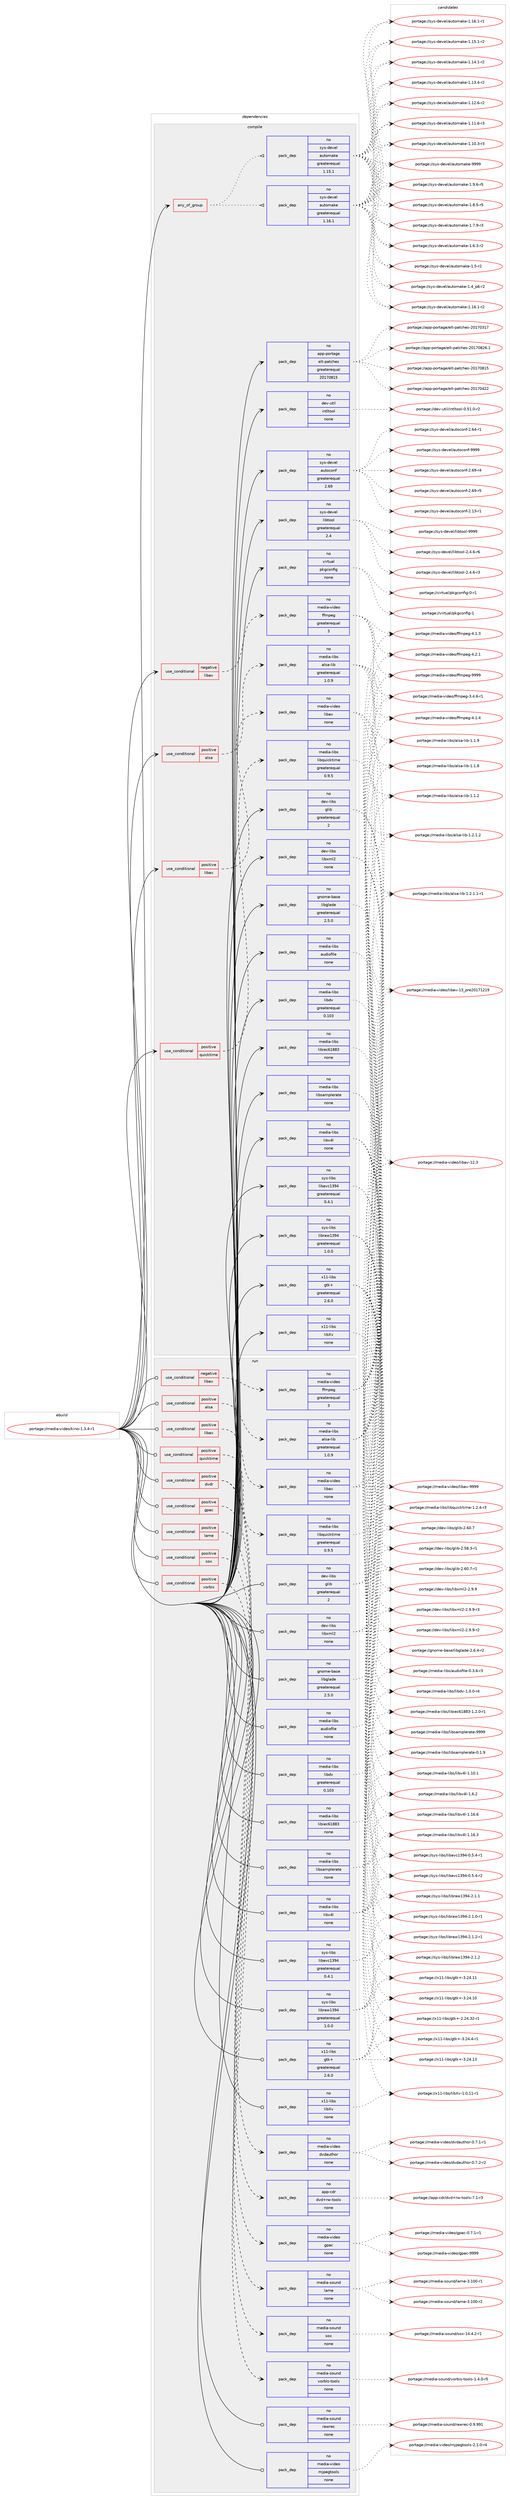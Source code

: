 digraph prolog {

# *************
# Graph options
# *************

newrank=true;
concentrate=true;
compound=true;
graph [rankdir=LR,fontname=Helvetica,fontsize=10,ranksep=1.5];#, ranksep=2.5, nodesep=0.2];
edge  [arrowhead=vee];
node  [fontname=Helvetica,fontsize=10];

# **********
# The ebuild
# **********

subgraph cluster_leftcol {
color=gray;
label=<<i>ebuild</i>>;
id [label="portage://media-video/kino-1.3.4-r1", color=red, width=4, href="../media-video/kino-1.3.4-r1.svg"];
}

# ****************
# The dependencies
# ****************

subgraph cluster_midcol {
color=gray;
label=<<i>dependencies</i>>;
subgraph cluster_compile {
fillcolor="#eeeeee";
style=filled;
label=<<i>compile</i>>;
subgraph any2666 {
dependency177814 [label=<<TABLE BORDER="0" CELLBORDER="1" CELLSPACING="0" CELLPADDING="4"><TR><TD CELLPADDING="10">any_of_group</TD></TR></TABLE>>, shape=none, color=red];subgraph pack135546 {
dependency177815 [label=<<TABLE BORDER="0" CELLBORDER="1" CELLSPACING="0" CELLPADDING="4" WIDTH="220"><TR><TD ROWSPAN="6" CELLPADDING="30">pack_dep</TD></TR><TR><TD WIDTH="110">no</TD></TR><TR><TD>sys-devel</TD></TR><TR><TD>automake</TD></TR><TR><TD>greaterequal</TD></TR><TR><TD>1.16.1</TD></TR></TABLE>>, shape=none, color=blue];
}
dependency177814:e -> dependency177815:w [weight=20,style="dotted",arrowhead="oinv"];
subgraph pack135547 {
dependency177816 [label=<<TABLE BORDER="0" CELLBORDER="1" CELLSPACING="0" CELLPADDING="4" WIDTH="220"><TR><TD ROWSPAN="6" CELLPADDING="30">pack_dep</TD></TR><TR><TD WIDTH="110">no</TD></TR><TR><TD>sys-devel</TD></TR><TR><TD>automake</TD></TR><TR><TD>greaterequal</TD></TR><TR><TD>1.15.1</TD></TR></TABLE>>, shape=none, color=blue];
}
dependency177814:e -> dependency177816:w [weight=20,style="dotted",arrowhead="oinv"];
}
id:e -> dependency177814:w [weight=20,style="solid",arrowhead="vee"];
subgraph cond39452 {
dependency177817 [label=<<TABLE BORDER="0" CELLBORDER="1" CELLSPACING="0" CELLPADDING="4"><TR><TD ROWSPAN="3" CELLPADDING="10">use_conditional</TD></TR><TR><TD>negative</TD></TR><TR><TD>libav</TD></TR></TABLE>>, shape=none, color=red];
subgraph pack135548 {
dependency177818 [label=<<TABLE BORDER="0" CELLBORDER="1" CELLSPACING="0" CELLPADDING="4" WIDTH="220"><TR><TD ROWSPAN="6" CELLPADDING="30">pack_dep</TD></TR><TR><TD WIDTH="110">no</TD></TR><TR><TD>media-video</TD></TR><TR><TD>ffmpeg</TD></TR><TR><TD>greaterequal</TD></TR><TR><TD>3</TD></TR></TABLE>>, shape=none, color=blue];
}
dependency177817:e -> dependency177818:w [weight=20,style="dashed",arrowhead="vee"];
}
id:e -> dependency177817:w [weight=20,style="solid",arrowhead="vee"];
subgraph cond39453 {
dependency177819 [label=<<TABLE BORDER="0" CELLBORDER="1" CELLSPACING="0" CELLPADDING="4"><TR><TD ROWSPAN="3" CELLPADDING="10">use_conditional</TD></TR><TR><TD>positive</TD></TR><TR><TD>alsa</TD></TR></TABLE>>, shape=none, color=red];
subgraph pack135549 {
dependency177820 [label=<<TABLE BORDER="0" CELLBORDER="1" CELLSPACING="0" CELLPADDING="4" WIDTH="220"><TR><TD ROWSPAN="6" CELLPADDING="30">pack_dep</TD></TR><TR><TD WIDTH="110">no</TD></TR><TR><TD>media-libs</TD></TR><TR><TD>alsa-lib</TD></TR><TR><TD>greaterequal</TD></TR><TR><TD>1.0.9</TD></TR></TABLE>>, shape=none, color=blue];
}
dependency177819:e -> dependency177820:w [weight=20,style="dashed",arrowhead="vee"];
}
id:e -> dependency177819:w [weight=20,style="solid",arrowhead="vee"];
subgraph cond39454 {
dependency177821 [label=<<TABLE BORDER="0" CELLBORDER="1" CELLSPACING="0" CELLPADDING="4"><TR><TD ROWSPAN="3" CELLPADDING="10">use_conditional</TD></TR><TR><TD>positive</TD></TR><TR><TD>libav</TD></TR></TABLE>>, shape=none, color=red];
subgraph pack135550 {
dependency177822 [label=<<TABLE BORDER="0" CELLBORDER="1" CELLSPACING="0" CELLPADDING="4" WIDTH="220"><TR><TD ROWSPAN="6" CELLPADDING="30">pack_dep</TD></TR><TR><TD WIDTH="110">no</TD></TR><TR><TD>media-video</TD></TR><TR><TD>libav</TD></TR><TR><TD>none</TD></TR><TR><TD></TD></TR></TABLE>>, shape=none, color=blue];
}
dependency177821:e -> dependency177822:w [weight=20,style="dashed",arrowhead="vee"];
}
id:e -> dependency177821:w [weight=20,style="solid",arrowhead="vee"];
subgraph cond39455 {
dependency177823 [label=<<TABLE BORDER="0" CELLBORDER="1" CELLSPACING="0" CELLPADDING="4"><TR><TD ROWSPAN="3" CELLPADDING="10">use_conditional</TD></TR><TR><TD>positive</TD></TR><TR><TD>quicktime</TD></TR></TABLE>>, shape=none, color=red];
subgraph pack135551 {
dependency177824 [label=<<TABLE BORDER="0" CELLBORDER="1" CELLSPACING="0" CELLPADDING="4" WIDTH="220"><TR><TD ROWSPAN="6" CELLPADDING="30">pack_dep</TD></TR><TR><TD WIDTH="110">no</TD></TR><TR><TD>media-libs</TD></TR><TR><TD>libquicktime</TD></TR><TR><TD>greaterequal</TD></TR><TR><TD>0.9.5</TD></TR></TABLE>>, shape=none, color=blue];
}
dependency177823:e -> dependency177824:w [weight=20,style="dashed",arrowhead="vee"];
}
id:e -> dependency177823:w [weight=20,style="solid",arrowhead="vee"];
subgraph pack135552 {
dependency177825 [label=<<TABLE BORDER="0" CELLBORDER="1" CELLSPACING="0" CELLPADDING="4" WIDTH="220"><TR><TD ROWSPAN="6" CELLPADDING="30">pack_dep</TD></TR><TR><TD WIDTH="110">no</TD></TR><TR><TD>app-portage</TD></TR><TR><TD>elt-patches</TD></TR><TR><TD>greaterequal</TD></TR><TR><TD>20170815</TD></TR></TABLE>>, shape=none, color=blue];
}
id:e -> dependency177825:w [weight=20,style="solid",arrowhead="vee"];
subgraph pack135553 {
dependency177826 [label=<<TABLE BORDER="0" CELLBORDER="1" CELLSPACING="0" CELLPADDING="4" WIDTH="220"><TR><TD ROWSPAN="6" CELLPADDING="30">pack_dep</TD></TR><TR><TD WIDTH="110">no</TD></TR><TR><TD>dev-libs</TD></TR><TR><TD>glib</TD></TR><TR><TD>greaterequal</TD></TR><TR><TD>2</TD></TR></TABLE>>, shape=none, color=blue];
}
id:e -> dependency177826:w [weight=20,style="solid",arrowhead="vee"];
subgraph pack135554 {
dependency177827 [label=<<TABLE BORDER="0" CELLBORDER="1" CELLSPACING="0" CELLPADDING="4" WIDTH="220"><TR><TD ROWSPAN="6" CELLPADDING="30">pack_dep</TD></TR><TR><TD WIDTH="110">no</TD></TR><TR><TD>dev-libs</TD></TR><TR><TD>libxml2</TD></TR><TR><TD>none</TD></TR><TR><TD></TD></TR></TABLE>>, shape=none, color=blue];
}
id:e -> dependency177827:w [weight=20,style="solid",arrowhead="vee"];
subgraph pack135555 {
dependency177828 [label=<<TABLE BORDER="0" CELLBORDER="1" CELLSPACING="0" CELLPADDING="4" WIDTH="220"><TR><TD ROWSPAN="6" CELLPADDING="30">pack_dep</TD></TR><TR><TD WIDTH="110">no</TD></TR><TR><TD>dev-util</TD></TR><TR><TD>intltool</TD></TR><TR><TD>none</TD></TR><TR><TD></TD></TR></TABLE>>, shape=none, color=blue];
}
id:e -> dependency177828:w [weight=20,style="solid",arrowhead="vee"];
subgraph pack135556 {
dependency177829 [label=<<TABLE BORDER="0" CELLBORDER="1" CELLSPACING="0" CELLPADDING="4" WIDTH="220"><TR><TD ROWSPAN="6" CELLPADDING="30">pack_dep</TD></TR><TR><TD WIDTH="110">no</TD></TR><TR><TD>gnome-base</TD></TR><TR><TD>libglade</TD></TR><TR><TD>greaterequal</TD></TR><TR><TD>2.5.0</TD></TR></TABLE>>, shape=none, color=blue];
}
id:e -> dependency177829:w [weight=20,style="solid",arrowhead="vee"];
subgraph pack135557 {
dependency177830 [label=<<TABLE BORDER="0" CELLBORDER="1" CELLSPACING="0" CELLPADDING="4" WIDTH="220"><TR><TD ROWSPAN="6" CELLPADDING="30">pack_dep</TD></TR><TR><TD WIDTH="110">no</TD></TR><TR><TD>media-libs</TD></TR><TR><TD>audiofile</TD></TR><TR><TD>none</TD></TR><TR><TD></TD></TR></TABLE>>, shape=none, color=blue];
}
id:e -> dependency177830:w [weight=20,style="solid",arrowhead="vee"];
subgraph pack135558 {
dependency177831 [label=<<TABLE BORDER="0" CELLBORDER="1" CELLSPACING="0" CELLPADDING="4" WIDTH="220"><TR><TD ROWSPAN="6" CELLPADDING="30">pack_dep</TD></TR><TR><TD WIDTH="110">no</TD></TR><TR><TD>media-libs</TD></TR><TR><TD>libdv</TD></TR><TR><TD>greaterequal</TD></TR><TR><TD>0.103</TD></TR></TABLE>>, shape=none, color=blue];
}
id:e -> dependency177831:w [weight=20,style="solid",arrowhead="vee"];
subgraph pack135559 {
dependency177832 [label=<<TABLE BORDER="0" CELLBORDER="1" CELLSPACING="0" CELLPADDING="4" WIDTH="220"><TR><TD ROWSPAN="6" CELLPADDING="30">pack_dep</TD></TR><TR><TD WIDTH="110">no</TD></TR><TR><TD>media-libs</TD></TR><TR><TD>libiec61883</TD></TR><TR><TD>none</TD></TR><TR><TD></TD></TR></TABLE>>, shape=none, color=blue];
}
id:e -> dependency177832:w [weight=20,style="solid",arrowhead="vee"];
subgraph pack135560 {
dependency177833 [label=<<TABLE BORDER="0" CELLBORDER="1" CELLSPACING="0" CELLPADDING="4" WIDTH="220"><TR><TD ROWSPAN="6" CELLPADDING="30">pack_dep</TD></TR><TR><TD WIDTH="110">no</TD></TR><TR><TD>media-libs</TD></TR><TR><TD>libsamplerate</TD></TR><TR><TD>none</TD></TR><TR><TD></TD></TR></TABLE>>, shape=none, color=blue];
}
id:e -> dependency177833:w [weight=20,style="solid",arrowhead="vee"];
subgraph pack135561 {
dependency177834 [label=<<TABLE BORDER="0" CELLBORDER="1" CELLSPACING="0" CELLPADDING="4" WIDTH="220"><TR><TD ROWSPAN="6" CELLPADDING="30">pack_dep</TD></TR><TR><TD WIDTH="110">no</TD></TR><TR><TD>media-libs</TD></TR><TR><TD>libv4l</TD></TR><TR><TD>none</TD></TR><TR><TD></TD></TR></TABLE>>, shape=none, color=blue];
}
id:e -> dependency177834:w [weight=20,style="solid",arrowhead="vee"];
subgraph pack135562 {
dependency177835 [label=<<TABLE BORDER="0" CELLBORDER="1" CELLSPACING="0" CELLPADDING="4" WIDTH="220"><TR><TD ROWSPAN="6" CELLPADDING="30">pack_dep</TD></TR><TR><TD WIDTH="110">no</TD></TR><TR><TD>sys-devel</TD></TR><TR><TD>autoconf</TD></TR><TR><TD>greaterequal</TD></TR><TR><TD>2.69</TD></TR></TABLE>>, shape=none, color=blue];
}
id:e -> dependency177835:w [weight=20,style="solid",arrowhead="vee"];
subgraph pack135563 {
dependency177836 [label=<<TABLE BORDER="0" CELLBORDER="1" CELLSPACING="0" CELLPADDING="4" WIDTH="220"><TR><TD ROWSPAN="6" CELLPADDING="30">pack_dep</TD></TR><TR><TD WIDTH="110">no</TD></TR><TR><TD>sys-devel</TD></TR><TR><TD>libtool</TD></TR><TR><TD>greaterequal</TD></TR><TR><TD>2.4</TD></TR></TABLE>>, shape=none, color=blue];
}
id:e -> dependency177836:w [weight=20,style="solid",arrowhead="vee"];
subgraph pack135564 {
dependency177837 [label=<<TABLE BORDER="0" CELLBORDER="1" CELLSPACING="0" CELLPADDING="4" WIDTH="220"><TR><TD ROWSPAN="6" CELLPADDING="30">pack_dep</TD></TR><TR><TD WIDTH="110">no</TD></TR><TR><TD>sys-libs</TD></TR><TR><TD>libavc1394</TD></TR><TR><TD>greaterequal</TD></TR><TR><TD>0.4.1</TD></TR></TABLE>>, shape=none, color=blue];
}
id:e -> dependency177837:w [weight=20,style="solid",arrowhead="vee"];
subgraph pack135565 {
dependency177838 [label=<<TABLE BORDER="0" CELLBORDER="1" CELLSPACING="0" CELLPADDING="4" WIDTH="220"><TR><TD ROWSPAN="6" CELLPADDING="30">pack_dep</TD></TR><TR><TD WIDTH="110">no</TD></TR><TR><TD>sys-libs</TD></TR><TR><TD>libraw1394</TD></TR><TR><TD>greaterequal</TD></TR><TR><TD>1.0.0</TD></TR></TABLE>>, shape=none, color=blue];
}
id:e -> dependency177838:w [weight=20,style="solid",arrowhead="vee"];
subgraph pack135566 {
dependency177839 [label=<<TABLE BORDER="0" CELLBORDER="1" CELLSPACING="0" CELLPADDING="4" WIDTH="220"><TR><TD ROWSPAN="6" CELLPADDING="30">pack_dep</TD></TR><TR><TD WIDTH="110">no</TD></TR><TR><TD>virtual</TD></TR><TR><TD>pkgconfig</TD></TR><TR><TD>none</TD></TR><TR><TD></TD></TR></TABLE>>, shape=none, color=blue];
}
id:e -> dependency177839:w [weight=20,style="solid",arrowhead="vee"];
subgraph pack135567 {
dependency177840 [label=<<TABLE BORDER="0" CELLBORDER="1" CELLSPACING="0" CELLPADDING="4" WIDTH="220"><TR><TD ROWSPAN="6" CELLPADDING="30">pack_dep</TD></TR><TR><TD WIDTH="110">no</TD></TR><TR><TD>x11-libs</TD></TR><TR><TD>gtk+</TD></TR><TR><TD>greaterequal</TD></TR><TR><TD>2.6.0</TD></TR></TABLE>>, shape=none, color=blue];
}
id:e -> dependency177840:w [weight=20,style="solid",arrowhead="vee"];
subgraph pack135568 {
dependency177841 [label=<<TABLE BORDER="0" CELLBORDER="1" CELLSPACING="0" CELLPADDING="4" WIDTH="220"><TR><TD ROWSPAN="6" CELLPADDING="30">pack_dep</TD></TR><TR><TD WIDTH="110">no</TD></TR><TR><TD>x11-libs</TD></TR><TR><TD>libXv</TD></TR><TR><TD>none</TD></TR><TR><TD></TD></TR></TABLE>>, shape=none, color=blue];
}
id:e -> dependency177841:w [weight=20,style="solid",arrowhead="vee"];
}
subgraph cluster_compileandrun {
fillcolor="#eeeeee";
style=filled;
label=<<i>compile and run</i>>;
}
subgraph cluster_run {
fillcolor="#eeeeee";
style=filled;
label=<<i>run</i>>;
subgraph cond39456 {
dependency177842 [label=<<TABLE BORDER="0" CELLBORDER="1" CELLSPACING="0" CELLPADDING="4"><TR><TD ROWSPAN="3" CELLPADDING="10">use_conditional</TD></TR><TR><TD>negative</TD></TR><TR><TD>libav</TD></TR></TABLE>>, shape=none, color=red];
subgraph pack135569 {
dependency177843 [label=<<TABLE BORDER="0" CELLBORDER="1" CELLSPACING="0" CELLPADDING="4" WIDTH="220"><TR><TD ROWSPAN="6" CELLPADDING="30">pack_dep</TD></TR><TR><TD WIDTH="110">no</TD></TR><TR><TD>media-video</TD></TR><TR><TD>ffmpeg</TD></TR><TR><TD>greaterequal</TD></TR><TR><TD>3</TD></TR></TABLE>>, shape=none, color=blue];
}
dependency177842:e -> dependency177843:w [weight=20,style="dashed",arrowhead="vee"];
}
id:e -> dependency177842:w [weight=20,style="solid",arrowhead="odot"];
subgraph cond39457 {
dependency177844 [label=<<TABLE BORDER="0" CELLBORDER="1" CELLSPACING="0" CELLPADDING="4"><TR><TD ROWSPAN="3" CELLPADDING="10">use_conditional</TD></TR><TR><TD>positive</TD></TR><TR><TD>alsa</TD></TR></TABLE>>, shape=none, color=red];
subgraph pack135570 {
dependency177845 [label=<<TABLE BORDER="0" CELLBORDER="1" CELLSPACING="0" CELLPADDING="4" WIDTH="220"><TR><TD ROWSPAN="6" CELLPADDING="30">pack_dep</TD></TR><TR><TD WIDTH="110">no</TD></TR><TR><TD>media-libs</TD></TR><TR><TD>alsa-lib</TD></TR><TR><TD>greaterequal</TD></TR><TR><TD>1.0.9</TD></TR></TABLE>>, shape=none, color=blue];
}
dependency177844:e -> dependency177845:w [weight=20,style="dashed",arrowhead="vee"];
}
id:e -> dependency177844:w [weight=20,style="solid",arrowhead="odot"];
subgraph cond39458 {
dependency177846 [label=<<TABLE BORDER="0" CELLBORDER="1" CELLSPACING="0" CELLPADDING="4"><TR><TD ROWSPAN="3" CELLPADDING="10">use_conditional</TD></TR><TR><TD>positive</TD></TR><TR><TD>dvdr</TD></TR></TABLE>>, shape=none, color=red];
subgraph pack135571 {
dependency177847 [label=<<TABLE BORDER="0" CELLBORDER="1" CELLSPACING="0" CELLPADDING="4" WIDTH="220"><TR><TD ROWSPAN="6" CELLPADDING="30">pack_dep</TD></TR><TR><TD WIDTH="110">no</TD></TR><TR><TD>media-video</TD></TR><TR><TD>dvdauthor</TD></TR><TR><TD>none</TD></TR><TR><TD></TD></TR></TABLE>>, shape=none, color=blue];
}
dependency177846:e -> dependency177847:w [weight=20,style="dashed",arrowhead="vee"];
subgraph pack135572 {
dependency177848 [label=<<TABLE BORDER="0" CELLBORDER="1" CELLSPACING="0" CELLPADDING="4" WIDTH="220"><TR><TD ROWSPAN="6" CELLPADDING="30">pack_dep</TD></TR><TR><TD WIDTH="110">no</TD></TR><TR><TD>app-cdr</TD></TR><TR><TD>dvd+rw-tools</TD></TR><TR><TD>none</TD></TR><TR><TD></TD></TR></TABLE>>, shape=none, color=blue];
}
dependency177846:e -> dependency177848:w [weight=20,style="dashed",arrowhead="vee"];
}
id:e -> dependency177846:w [weight=20,style="solid",arrowhead="odot"];
subgraph cond39459 {
dependency177849 [label=<<TABLE BORDER="0" CELLBORDER="1" CELLSPACING="0" CELLPADDING="4"><TR><TD ROWSPAN="3" CELLPADDING="10">use_conditional</TD></TR><TR><TD>positive</TD></TR><TR><TD>gpac</TD></TR></TABLE>>, shape=none, color=red];
subgraph pack135573 {
dependency177850 [label=<<TABLE BORDER="0" CELLBORDER="1" CELLSPACING="0" CELLPADDING="4" WIDTH="220"><TR><TD ROWSPAN="6" CELLPADDING="30">pack_dep</TD></TR><TR><TD WIDTH="110">no</TD></TR><TR><TD>media-video</TD></TR><TR><TD>gpac</TD></TR><TR><TD>none</TD></TR><TR><TD></TD></TR></TABLE>>, shape=none, color=blue];
}
dependency177849:e -> dependency177850:w [weight=20,style="dashed",arrowhead="vee"];
}
id:e -> dependency177849:w [weight=20,style="solid",arrowhead="odot"];
subgraph cond39460 {
dependency177851 [label=<<TABLE BORDER="0" CELLBORDER="1" CELLSPACING="0" CELLPADDING="4"><TR><TD ROWSPAN="3" CELLPADDING="10">use_conditional</TD></TR><TR><TD>positive</TD></TR><TR><TD>lame</TD></TR></TABLE>>, shape=none, color=red];
subgraph pack135574 {
dependency177852 [label=<<TABLE BORDER="0" CELLBORDER="1" CELLSPACING="0" CELLPADDING="4" WIDTH="220"><TR><TD ROWSPAN="6" CELLPADDING="30">pack_dep</TD></TR><TR><TD WIDTH="110">no</TD></TR><TR><TD>media-sound</TD></TR><TR><TD>lame</TD></TR><TR><TD>none</TD></TR><TR><TD></TD></TR></TABLE>>, shape=none, color=blue];
}
dependency177851:e -> dependency177852:w [weight=20,style="dashed",arrowhead="vee"];
}
id:e -> dependency177851:w [weight=20,style="solid",arrowhead="odot"];
subgraph cond39461 {
dependency177853 [label=<<TABLE BORDER="0" CELLBORDER="1" CELLSPACING="0" CELLPADDING="4"><TR><TD ROWSPAN="3" CELLPADDING="10">use_conditional</TD></TR><TR><TD>positive</TD></TR><TR><TD>libav</TD></TR></TABLE>>, shape=none, color=red];
subgraph pack135575 {
dependency177854 [label=<<TABLE BORDER="0" CELLBORDER="1" CELLSPACING="0" CELLPADDING="4" WIDTH="220"><TR><TD ROWSPAN="6" CELLPADDING="30">pack_dep</TD></TR><TR><TD WIDTH="110">no</TD></TR><TR><TD>media-video</TD></TR><TR><TD>libav</TD></TR><TR><TD>none</TD></TR><TR><TD></TD></TR></TABLE>>, shape=none, color=blue];
}
dependency177853:e -> dependency177854:w [weight=20,style="dashed",arrowhead="vee"];
}
id:e -> dependency177853:w [weight=20,style="solid",arrowhead="odot"];
subgraph cond39462 {
dependency177855 [label=<<TABLE BORDER="0" CELLBORDER="1" CELLSPACING="0" CELLPADDING="4"><TR><TD ROWSPAN="3" CELLPADDING="10">use_conditional</TD></TR><TR><TD>positive</TD></TR><TR><TD>quicktime</TD></TR></TABLE>>, shape=none, color=red];
subgraph pack135576 {
dependency177856 [label=<<TABLE BORDER="0" CELLBORDER="1" CELLSPACING="0" CELLPADDING="4" WIDTH="220"><TR><TD ROWSPAN="6" CELLPADDING="30">pack_dep</TD></TR><TR><TD WIDTH="110">no</TD></TR><TR><TD>media-libs</TD></TR><TR><TD>libquicktime</TD></TR><TR><TD>greaterequal</TD></TR><TR><TD>0.9.5</TD></TR></TABLE>>, shape=none, color=blue];
}
dependency177855:e -> dependency177856:w [weight=20,style="dashed",arrowhead="vee"];
}
id:e -> dependency177855:w [weight=20,style="solid",arrowhead="odot"];
subgraph cond39463 {
dependency177857 [label=<<TABLE BORDER="0" CELLBORDER="1" CELLSPACING="0" CELLPADDING="4"><TR><TD ROWSPAN="3" CELLPADDING="10">use_conditional</TD></TR><TR><TD>positive</TD></TR><TR><TD>sox</TD></TR></TABLE>>, shape=none, color=red];
subgraph pack135577 {
dependency177858 [label=<<TABLE BORDER="0" CELLBORDER="1" CELLSPACING="0" CELLPADDING="4" WIDTH="220"><TR><TD ROWSPAN="6" CELLPADDING="30">pack_dep</TD></TR><TR><TD WIDTH="110">no</TD></TR><TR><TD>media-sound</TD></TR><TR><TD>sox</TD></TR><TR><TD>none</TD></TR><TR><TD></TD></TR></TABLE>>, shape=none, color=blue];
}
dependency177857:e -> dependency177858:w [weight=20,style="dashed",arrowhead="vee"];
}
id:e -> dependency177857:w [weight=20,style="solid",arrowhead="odot"];
subgraph cond39464 {
dependency177859 [label=<<TABLE BORDER="0" CELLBORDER="1" CELLSPACING="0" CELLPADDING="4"><TR><TD ROWSPAN="3" CELLPADDING="10">use_conditional</TD></TR><TR><TD>positive</TD></TR><TR><TD>vorbis</TD></TR></TABLE>>, shape=none, color=red];
subgraph pack135578 {
dependency177860 [label=<<TABLE BORDER="0" CELLBORDER="1" CELLSPACING="0" CELLPADDING="4" WIDTH="220"><TR><TD ROWSPAN="6" CELLPADDING="30">pack_dep</TD></TR><TR><TD WIDTH="110">no</TD></TR><TR><TD>media-sound</TD></TR><TR><TD>vorbis-tools</TD></TR><TR><TD>none</TD></TR><TR><TD></TD></TR></TABLE>>, shape=none, color=blue];
}
dependency177859:e -> dependency177860:w [weight=20,style="dashed",arrowhead="vee"];
}
id:e -> dependency177859:w [weight=20,style="solid",arrowhead="odot"];
subgraph pack135579 {
dependency177861 [label=<<TABLE BORDER="0" CELLBORDER="1" CELLSPACING="0" CELLPADDING="4" WIDTH="220"><TR><TD ROWSPAN="6" CELLPADDING="30">pack_dep</TD></TR><TR><TD WIDTH="110">no</TD></TR><TR><TD>dev-libs</TD></TR><TR><TD>glib</TD></TR><TR><TD>greaterequal</TD></TR><TR><TD>2</TD></TR></TABLE>>, shape=none, color=blue];
}
id:e -> dependency177861:w [weight=20,style="solid",arrowhead="odot"];
subgraph pack135580 {
dependency177862 [label=<<TABLE BORDER="0" CELLBORDER="1" CELLSPACING="0" CELLPADDING="4" WIDTH="220"><TR><TD ROWSPAN="6" CELLPADDING="30">pack_dep</TD></TR><TR><TD WIDTH="110">no</TD></TR><TR><TD>dev-libs</TD></TR><TR><TD>libxml2</TD></TR><TR><TD>none</TD></TR><TR><TD></TD></TR></TABLE>>, shape=none, color=blue];
}
id:e -> dependency177862:w [weight=20,style="solid",arrowhead="odot"];
subgraph pack135581 {
dependency177863 [label=<<TABLE BORDER="0" CELLBORDER="1" CELLSPACING="0" CELLPADDING="4" WIDTH="220"><TR><TD ROWSPAN="6" CELLPADDING="30">pack_dep</TD></TR><TR><TD WIDTH="110">no</TD></TR><TR><TD>gnome-base</TD></TR><TR><TD>libglade</TD></TR><TR><TD>greaterequal</TD></TR><TR><TD>2.5.0</TD></TR></TABLE>>, shape=none, color=blue];
}
id:e -> dependency177863:w [weight=20,style="solid",arrowhead="odot"];
subgraph pack135582 {
dependency177864 [label=<<TABLE BORDER="0" CELLBORDER="1" CELLSPACING="0" CELLPADDING="4" WIDTH="220"><TR><TD ROWSPAN="6" CELLPADDING="30">pack_dep</TD></TR><TR><TD WIDTH="110">no</TD></TR><TR><TD>media-libs</TD></TR><TR><TD>audiofile</TD></TR><TR><TD>none</TD></TR><TR><TD></TD></TR></TABLE>>, shape=none, color=blue];
}
id:e -> dependency177864:w [weight=20,style="solid",arrowhead="odot"];
subgraph pack135583 {
dependency177865 [label=<<TABLE BORDER="0" CELLBORDER="1" CELLSPACING="0" CELLPADDING="4" WIDTH="220"><TR><TD ROWSPAN="6" CELLPADDING="30">pack_dep</TD></TR><TR><TD WIDTH="110">no</TD></TR><TR><TD>media-libs</TD></TR><TR><TD>libdv</TD></TR><TR><TD>greaterequal</TD></TR><TR><TD>0.103</TD></TR></TABLE>>, shape=none, color=blue];
}
id:e -> dependency177865:w [weight=20,style="solid",arrowhead="odot"];
subgraph pack135584 {
dependency177866 [label=<<TABLE BORDER="0" CELLBORDER="1" CELLSPACING="0" CELLPADDING="4" WIDTH="220"><TR><TD ROWSPAN="6" CELLPADDING="30">pack_dep</TD></TR><TR><TD WIDTH="110">no</TD></TR><TR><TD>media-libs</TD></TR><TR><TD>libiec61883</TD></TR><TR><TD>none</TD></TR><TR><TD></TD></TR></TABLE>>, shape=none, color=blue];
}
id:e -> dependency177866:w [weight=20,style="solid",arrowhead="odot"];
subgraph pack135585 {
dependency177867 [label=<<TABLE BORDER="0" CELLBORDER="1" CELLSPACING="0" CELLPADDING="4" WIDTH="220"><TR><TD ROWSPAN="6" CELLPADDING="30">pack_dep</TD></TR><TR><TD WIDTH="110">no</TD></TR><TR><TD>media-libs</TD></TR><TR><TD>libsamplerate</TD></TR><TR><TD>none</TD></TR><TR><TD></TD></TR></TABLE>>, shape=none, color=blue];
}
id:e -> dependency177867:w [weight=20,style="solid",arrowhead="odot"];
subgraph pack135586 {
dependency177868 [label=<<TABLE BORDER="0" CELLBORDER="1" CELLSPACING="0" CELLPADDING="4" WIDTH="220"><TR><TD ROWSPAN="6" CELLPADDING="30">pack_dep</TD></TR><TR><TD WIDTH="110">no</TD></TR><TR><TD>media-libs</TD></TR><TR><TD>libv4l</TD></TR><TR><TD>none</TD></TR><TR><TD></TD></TR></TABLE>>, shape=none, color=blue];
}
id:e -> dependency177868:w [weight=20,style="solid",arrowhead="odot"];
subgraph pack135587 {
dependency177869 [label=<<TABLE BORDER="0" CELLBORDER="1" CELLSPACING="0" CELLPADDING="4" WIDTH="220"><TR><TD ROWSPAN="6" CELLPADDING="30">pack_dep</TD></TR><TR><TD WIDTH="110">no</TD></TR><TR><TD>media-sound</TD></TR><TR><TD>rawrec</TD></TR><TR><TD>none</TD></TR><TR><TD></TD></TR></TABLE>>, shape=none, color=blue];
}
id:e -> dependency177869:w [weight=20,style="solid",arrowhead="odot"];
subgraph pack135588 {
dependency177870 [label=<<TABLE BORDER="0" CELLBORDER="1" CELLSPACING="0" CELLPADDING="4" WIDTH="220"><TR><TD ROWSPAN="6" CELLPADDING="30">pack_dep</TD></TR><TR><TD WIDTH="110">no</TD></TR><TR><TD>media-video</TD></TR><TR><TD>mjpegtools</TD></TR><TR><TD>none</TD></TR><TR><TD></TD></TR></TABLE>>, shape=none, color=blue];
}
id:e -> dependency177870:w [weight=20,style="solid",arrowhead="odot"];
subgraph pack135589 {
dependency177871 [label=<<TABLE BORDER="0" CELLBORDER="1" CELLSPACING="0" CELLPADDING="4" WIDTH="220"><TR><TD ROWSPAN="6" CELLPADDING="30">pack_dep</TD></TR><TR><TD WIDTH="110">no</TD></TR><TR><TD>sys-libs</TD></TR><TR><TD>libavc1394</TD></TR><TR><TD>greaterequal</TD></TR><TR><TD>0.4.1</TD></TR></TABLE>>, shape=none, color=blue];
}
id:e -> dependency177871:w [weight=20,style="solid",arrowhead="odot"];
subgraph pack135590 {
dependency177872 [label=<<TABLE BORDER="0" CELLBORDER="1" CELLSPACING="0" CELLPADDING="4" WIDTH="220"><TR><TD ROWSPAN="6" CELLPADDING="30">pack_dep</TD></TR><TR><TD WIDTH="110">no</TD></TR><TR><TD>sys-libs</TD></TR><TR><TD>libraw1394</TD></TR><TR><TD>greaterequal</TD></TR><TR><TD>1.0.0</TD></TR></TABLE>>, shape=none, color=blue];
}
id:e -> dependency177872:w [weight=20,style="solid",arrowhead="odot"];
subgraph pack135591 {
dependency177873 [label=<<TABLE BORDER="0" CELLBORDER="1" CELLSPACING="0" CELLPADDING="4" WIDTH="220"><TR><TD ROWSPAN="6" CELLPADDING="30">pack_dep</TD></TR><TR><TD WIDTH="110">no</TD></TR><TR><TD>x11-libs</TD></TR><TR><TD>gtk+</TD></TR><TR><TD>greaterequal</TD></TR><TR><TD>2.6.0</TD></TR></TABLE>>, shape=none, color=blue];
}
id:e -> dependency177873:w [weight=20,style="solid",arrowhead="odot"];
subgraph pack135592 {
dependency177874 [label=<<TABLE BORDER="0" CELLBORDER="1" CELLSPACING="0" CELLPADDING="4" WIDTH="220"><TR><TD ROWSPAN="6" CELLPADDING="30">pack_dep</TD></TR><TR><TD WIDTH="110">no</TD></TR><TR><TD>x11-libs</TD></TR><TR><TD>libXv</TD></TR><TR><TD>none</TD></TR><TR><TD></TD></TR></TABLE>>, shape=none, color=blue];
}
id:e -> dependency177874:w [weight=20,style="solid",arrowhead="odot"];
}
}

# **************
# The candidates
# **************

subgraph cluster_choices {
rank=same;
color=gray;
label=<<i>candidates</i>>;

subgraph choice135546 {
color=black;
nodesep=1;
choice115121115451001011181011084797117116111109971071014557575757 [label="portage://sys-devel/automake-9999", color=red, width=4,href="../sys-devel/automake-9999.svg"];
choice115121115451001011181011084797117116111109971071014549465746544511453 [label="portage://sys-devel/automake-1.9.6-r5", color=red, width=4,href="../sys-devel/automake-1.9.6-r5.svg"];
choice115121115451001011181011084797117116111109971071014549465646534511453 [label="portage://sys-devel/automake-1.8.5-r5", color=red, width=4,href="../sys-devel/automake-1.8.5-r5.svg"];
choice115121115451001011181011084797117116111109971071014549465546574511451 [label="portage://sys-devel/automake-1.7.9-r3", color=red, width=4,href="../sys-devel/automake-1.7.9-r3.svg"];
choice115121115451001011181011084797117116111109971071014549465446514511450 [label="portage://sys-devel/automake-1.6.3-r2", color=red, width=4,href="../sys-devel/automake-1.6.3-r2.svg"];
choice11512111545100101118101108479711711611110997107101454946534511450 [label="portage://sys-devel/automake-1.5-r2", color=red, width=4,href="../sys-devel/automake-1.5-r2.svg"];
choice115121115451001011181011084797117116111109971071014549465295112544511450 [label="portage://sys-devel/automake-1.4_p6-r2", color=red, width=4,href="../sys-devel/automake-1.4_p6-r2.svg"];
choice11512111545100101118101108479711711611110997107101454946495446494511450 [label="portage://sys-devel/automake-1.16.1-r2", color=red, width=4,href="../sys-devel/automake-1.16.1-r2.svg"];
choice11512111545100101118101108479711711611110997107101454946495446494511449 [label="portage://sys-devel/automake-1.16.1-r1", color=red, width=4,href="../sys-devel/automake-1.16.1-r1.svg"];
choice11512111545100101118101108479711711611110997107101454946495346494511450 [label="portage://sys-devel/automake-1.15.1-r2", color=red, width=4,href="../sys-devel/automake-1.15.1-r2.svg"];
choice11512111545100101118101108479711711611110997107101454946495246494511450 [label="portage://sys-devel/automake-1.14.1-r2", color=red, width=4,href="../sys-devel/automake-1.14.1-r2.svg"];
choice11512111545100101118101108479711711611110997107101454946495146524511450 [label="portage://sys-devel/automake-1.13.4-r2", color=red, width=4,href="../sys-devel/automake-1.13.4-r2.svg"];
choice11512111545100101118101108479711711611110997107101454946495046544511450 [label="portage://sys-devel/automake-1.12.6-r2", color=red, width=4,href="../sys-devel/automake-1.12.6-r2.svg"];
choice11512111545100101118101108479711711611110997107101454946494946544511451 [label="portage://sys-devel/automake-1.11.6-r3", color=red, width=4,href="../sys-devel/automake-1.11.6-r3.svg"];
choice11512111545100101118101108479711711611110997107101454946494846514511451 [label="portage://sys-devel/automake-1.10.3-r3", color=red, width=4,href="../sys-devel/automake-1.10.3-r3.svg"];
dependency177815:e -> choice115121115451001011181011084797117116111109971071014557575757:w [style=dotted,weight="100"];
dependency177815:e -> choice115121115451001011181011084797117116111109971071014549465746544511453:w [style=dotted,weight="100"];
dependency177815:e -> choice115121115451001011181011084797117116111109971071014549465646534511453:w [style=dotted,weight="100"];
dependency177815:e -> choice115121115451001011181011084797117116111109971071014549465546574511451:w [style=dotted,weight="100"];
dependency177815:e -> choice115121115451001011181011084797117116111109971071014549465446514511450:w [style=dotted,weight="100"];
dependency177815:e -> choice11512111545100101118101108479711711611110997107101454946534511450:w [style=dotted,weight="100"];
dependency177815:e -> choice115121115451001011181011084797117116111109971071014549465295112544511450:w [style=dotted,weight="100"];
dependency177815:e -> choice11512111545100101118101108479711711611110997107101454946495446494511450:w [style=dotted,weight="100"];
dependency177815:e -> choice11512111545100101118101108479711711611110997107101454946495446494511449:w [style=dotted,weight="100"];
dependency177815:e -> choice11512111545100101118101108479711711611110997107101454946495346494511450:w [style=dotted,weight="100"];
dependency177815:e -> choice11512111545100101118101108479711711611110997107101454946495246494511450:w [style=dotted,weight="100"];
dependency177815:e -> choice11512111545100101118101108479711711611110997107101454946495146524511450:w [style=dotted,weight="100"];
dependency177815:e -> choice11512111545100101118101108479711711611110997107101454946495046544511450:w [style=dotted,weight="100"];
dependency177815:e -> choice11512111545100101118101108479711711611110997107101454946494946544511451:w [style=dotted,weight="100"];
dependency177815:e -> choice11512111545100101118101108479711711611110997107101454946494846514511451:w [style=dotted,weight="100"];
}
subgraph choice135547 {
color=black;
nodesep=1;
choice115121115451001011181011084797117116111109971071014557575757 [label="portage://sys-devel/automake-9999", color=red, width=4,href="../sys-devel/automake-9999.svg"];
choice115121115451001011181011084797117116111109971071014549465746544511453 [label="portage://sys-devel/automake-1.9.6-r5", color=red, width=4,href="../sys-devel/automake-1.9.6-r5.svg"];
choice115121115451001011181011084797117116111109971071014549465646534511453 [label="portage://sys-devel/automake-1.8.5-r5", color=red, width=4,href="../sys-devel/automake-1.8.5-r5.svg"];
choice115121115451001011181011084797117116111109971071014549465546574511451 [label="portage://sys-devel/automake-1.7.9-r3", color=red, width=4,href="../sys-devel/automake-1.7.9-r3.svg"];
choice115121115451001011181011084797117116111109971071014549465446514511450 [label="portage://sys-devel/automake-1.6.3-r2", color=red, width=4,href="../sys-devel/automake-1.6.3-r2.svg"];
choice11512111545100101118101108479711711611110997107101454946534511450 [label="portage://sys-devel/automake-1.5-r2", color=red, width=4,href="../sys-devel/automake-1.5-r2.svg"];
choice115121115451001011181011084797117116111109971071014549465295112544511450 [label="portage://sys-devel/automake-1.4_p6-r2", color=red, width=4,href="../sys-devel/automake-1.4_p6-r2.svg"];
choice11512111545100101118101108479711711611110997107101454946495446494511450 [label="portage://sys-devel/automake-1.16.1-r2", color=red, width=4,href="../sys-devel/automake-1.16.1-r2.svg"];
choice11512111545100101118101108479711711611110997107101454946495446494511449 [label="portage://sys-devel/automake-1.16.1-r1", color=red, width=4,href="../sys-devel/automake-1.16.1-r1.svg"];
choice11512111545100101118101108479711711611110997107101454946495346494511450 [label="portage://sys-devel/automake-1.15.1-r2", color=red, width=4,href="../sys-devel/automake-1.15.1-r2.svg"];
choice11512111545100101118101108479711711611110997107101454946495246494511450 [label="portage://sys-devel/automake-1.14.1-r2", color=red, width=4,href="../sys-devel/automake-1.14.1-r2.svg"];
choice11512111545100101118101108479711711611110997107101454946495146524511450 [label="portage://sys-devel/automake-1.13.4-r2", color=red, width=4,href="../sys-devel/automake-1.13.4-r2.svg"];
choice11512111545100101118101108479711711611110997107101454946495046544511450 [label="portage://sys-devel/automake-1.12.6-r2", color=red, width=4,href="../sys-devel/automake-1.12.6-r2.svg"];
choice11512111545100101118101108479711711611110997107101454946494946544511451 [label="portage://sys-devel/automake-1.11.6-r3", color=red, width=4,href="../sys-devel/automake-1.11.6-r3.svg"];
choice11512111545100101118101108479711711611110997107101454946494846514511451 [label="portage://sys-devel/automake-1.10.3-r3", color=red, width=4,href="../sys-devel/automake-1.10.3-r3.svg"];
dependency177816:e -> choice115121115451001011181011084797117116111109971071014557575757:w [style=dotted,weight="100"];
dependency177816:e -> choice115121115451001011181011084797117116111109971071014549465746544511453:w [style=dotted,weight="100"];
dependency177816:e -> choice115121115451001011181011084797117116111109971071014549465646534511453:w [style=dotted,weight="100"];
dependency177816:e -> choice115121115451001011181011084797117116111109971071014549465546574511451:w [style=dotted,weight="100"];
dependency177816:e -> choice115121115451001011181011084797117116111109971071014549465446514511450:w [style=dotted,weight="100"];
dependency177816:e -> choice11512111545100101118101108479711711611110997107101454946534511450:w [style=dotted,weight="100"];
dependency177816:e -> choice115121115451001011181011084797117116111109971071014549465295112544511450:w [style=dotted,weight="100"];
dependency177816:e -> choice11512111545100101118101108479711711611110997107101454946495446494511450:w [style=dotted,weight="100"];
dependency177816:e -> choice11512111545100101118101108479711711611110997107101454946495446494511449:w [style=dotted,weight="100"];
dependency177816:e -> choice11512111545100101118101108479711711611110997107101454946495346494511450:w [style=dotted,weight="100"];
dependency177816:e -> choice11512111545100101118101108479711711611110997107101454946495246494511450:w [style=dotted,weight="100"];
dependency177816:e -> choice11512111545100101118101108479711711611110997107101454946495146524511450:w [style=dotted,weight="100"];
dependency177816:e -> choice11512111545100101118101108479711711611110997107101454946495046544511450:w [style=dotted,weight="100"];
dependency177816:e -> choice11512111545100101118101108479711711611110997107101454946494946544511451:w [style=dotted,weight="100"];
dependency177816:e -> choice11512111545100101118101108479711711611110997107101454946494846514511451:w [style=dotted,weight="100"];
}
subgraph choice135548 {
color=black;
nodesep=1;
choice1091011001059745118105100101111471021021091121011034557575757 [label="portage://media-video/ffmpeg-9999", color=red, width=4,href="../media-video/ffmpeg-9999.svg"];
choice109101100105974511810510010111147102102109112101103455246504649 [label="portage://media-video/ffmpeg-4.2.1", color=red, width=4,href="../media-video/ffmpeg-4.2.1.svg"];
choice109101100105974511810510010111147102102109112101103455246494652 [label="portage://media-video/ffmpeg-4.1.4", color=red, width=4,href="../media-video/ffmpeg-4.1.4.svg"];
choice109101100105974511810510010111147102102109112101103455246494651 [label="portage://media-video/ffmpeg-4.1.3", color=red, width=4,href="../media-video/ffmpeg-4.1.3.svg"];
choice1091011001059745118105100101111471021021091121011034551465246544511449 [label="portage://media-video/ffmpeg-3.4.6-r1", color=red, width=4,href="../media-video/ffmpeg-3.4.6-r1.svg"];
dependency177818:e -> choice1091011001059745118105100101111471021021091121011034557575757:w [style=dotted,weight="100"];
dependency177818:e -> choice109101100105974511810510010111147102102109112101103455246504649:w [style=dotted,weight="100"];
dependency177818:e -> choice109101100105974511810510010111147102102109112101103455246494652:w [style=dotted,weight="100"];
dependency177818:e -> choice109101100105974511810510010111147102102109112101103455246494651:w [style=dotted,weight="100"];
dependency177818:e -> choice1091011001059745118105100101111471021021091121011034551465246544511449:w [style=dotted,weight="100"];
}
subgraph choice135549 {
color=black;
nodesep=1;
choice10910110010597451081059811547971081159745108105984549465046494650 [label="portage://media-libs/alsa-lib-1.2.1.2", color=red, width=4,href="../media-libs/alsa-lib-1.2.1.2.svg"];
choice109101100105974510810598115479710811597451081059845494650464946494511449 [label="portage://media-libs/alsa-lib-1.2.1.1-r1", color=red, width=4,href="../media-libs/alsa-lib-1.2.1.1-r1.svg"];
choice1091011001059745108105981154797108115974510810598454946494657 [label="portage://media-libs/alsa-lib-1.1.9", color=red, width=4,href="../media-libs/alsa-lib-1.1.9.svg"];
choice1091011001059745108105981154797108115974510810598454946494656 [label="portage://media-libs/alsa-lib-1.1.8", color=red, width=4,href="../media-libs/alsa-lib-1.1.8.svg"];
choice1091011001059745108105981154797108115974510810598454946494650 [label="portage://media-libs/alsa-lib-1.1.2", color=red, width=4,href="../media-libs/alsa-lib-1.1.2.svg"];
dependency177820:e -> choice10910110010597451081059811547971081159745108105984549465046494650:w [style=dotted,weight="100"];
dependency177820:e -> choice109101100105974510810598115479710811597451081059845494650464946494511449:w [style=dotted,weight="100"];
dependency177820:e -> choice1091011001059745108105981154797108115974510810598454946494657:w [style=dotted,weight="100"];
dependency177820:e -> choice1091011001059745108105981154797108115974510810598454946494656:w [style=dotted,weight="100"];
dependency177820:e -> choice1091011001059745108105981154797108115974510810598454946494650:w [style=dotted,weight="100"];
}
subgraph choice135550 {
color=black;
nodesep=1;
choice10910110010597451181051001011114710810598971184557575757 [label="portage://media-video/libav-9999", color=red, width=4,href="../media-video/libav-9999.svg"];
choice1091011001059745118105100101111471081059897118454951951121141015048495549504957 [label="portage://media-video/libav-13_pre20171219", color=red, width=4,href="../media-video/libav-13_pre20171219.svg"];
choice10910110010597451181051001011114710810598971184549504651 [label="portage://media-video/libav-12.3", color=red, width=4,href="../media-video/libav-12.3.svg"];
dependency177822:e -> choice10910110010597451181051001011114710810598971184557575757:w [style=dotted,weight="100"];
dependency177822:e -> choice1091011001059745118105100101111471081059897118454951951121141015048495549504957:w [style=dotted,weight="100"];
dependency177822:e -> choice10910110010597451181051001011114710810598971184549504651:w [style=dotted,weight="100"];
}
subgraph choice135551 {
color=black;
nodesep=1;
choice1091011001059745108105981154710810598113117105991071161051091014549465046524511451 [label="portage://media-libs/libquicktime-1.2.4-r3", color=red, width=4,href="../media-libs/libquicktime-1.2.4-r3.svg"];
dependency177824:e -> choice1091011001059745108105981154710810598113117105991071161051091014549465046524511451:w [style=dotted,weight="100"];
}
subgraph choice135552 {
color=black;
nodesep=1;
choice971121124511211111411697103101471011081164511297116991041011154550484955485650544649 [label="portage://app-portage/elt-patches-20170826.1", color=red, width=4,href="../app-portage/elt-patches-20170826.1.svg"];
choice97112112451121111141169710310147101108116451129711699104101115455048495548564953 [label="portage://app-portage/elt-patches-20170815", color=red, width=4,href="../app-portage/elt-patches-20170815.svg"];
choice97112112451121111141169710310147101108116451129711699104101115455048495548525050 [label="portage://app-portage/elt-patches-20170422", color=red, width=4,href="../app-portage/elt-patches-20170422.svg"];
choice97112112451121111141169710310147101108116451129711699104101115455048495548514955 [label="portage://app-portage/elt-patches-20170317", color=red, width=4,href="../app-portage/elt-patches-20170317.svg"];
dependency177825:e -> choice971121124511211111411697103101471011081164511297116991041011154550484955485650544649:w [style=dotted,weight="100"];
dependency177825:e -> choice97112112451121111141169710310147101108116451129711699104101115455048495548564953:w [style=dotted,weight="100"];
dependency177825:e -> choice97112112451121111141169710310147101108116451129711699104101115455048495548525050:w [style=dotted,weight="100"];
dependency177825:e -> choice97112112451121111141169710310147101108116451129711699104101115455048495548514955:w [style=dotted,weight="100"];
}
subgraph choice135553 {
color=black;
nodesep=1;
choice10010111845108105981154710310810598455046544846554511449 [label="portage://dev-libs/glib-2.60.7-r1", color=red, width=4,href="../dev-libs/glib-2.60.7-r1.svg"];
choice1001011184510810598115471031081059845504654484655 [label="portage://dev-libs/glib-2.60.7", color=red, width=4,href="../dev-libs/glib-2.60.7.svg"];
choice10010111845108105981154710310810598455046535646514511449 [label="portage://dev-libs/glib-2.58.3-r1", color=red, width=4,href="../dev-libs/glib-2.58.3-r1.svg"];
dependency177826:e -> choice10010111845108105981154710310810598455046544846554511449:w [style=dotted,weight="100"];
dependency177826:e -> choice1001011184510810598115471031081059845504654484655:w [style=dotted,weight="100"];
dependency177826:e -> choice10010111845108105981154710310810598455046535646514511449:w [style=dotted,weight="100"];
}
subgraph choice135554 {
color=black;
nodesep=1;
choice10010111845108105981154710810598120109108504550465746574511451 [label="portage://dev-libs/libxml2-2.9.9-r3", color=red, width=4,href="../dev-libs/libxml2-2.9.9-r3.svg"];
choice10010111845108105981154710810598120109108504550465746574511450 [label="portage://dev-libs/libxml2-2.9.9-r2", color=red, width=4,href="../dev-libs/libxml2-2.9.9-r2.svg"];
choice1001011184510810598115471081059812010910850455046574657 [label="portage://dev-libs/libxml2-2.9.9", color=red, width=4,href="../dev-libs/libxml2-2.9.9.svg"];
dependency177827:e -> choice10010111845108105981154710810598120109108504550465746574511451:w [style=dotted,weight="100"];
dependency177827:e -> choice10010111845108105981154710810598120109108504550465746574511450:w [style=dotted,weight="100"];
dependency177827:e -> choice1001011184510810598115471081059812010910850455046574657:w [style=dotted,weight="100"];
}
subgraph choice135555 {
color=black;
nodesep=1;
choice1001011184511711610510847105110116108116111111108454846534946484511450 [label="portage://dev-util/intltool-0.51.0-r2", color=red, width=4,href="../dev-util/intltool-0.51.0-r2.svg"];
dependency177828:e -> choice1001011184511711610510847105110116108116111111108454846534946484511450:w [style=dotted,weight="100"];
}
subgraph choice135556 {
color=black;
nodesep=1;
choice1031101111091014598971151014710810598103108971001014550465446524511450 [label="portage://gnome-base/libglade-2.6.4-r2", color=red, width=4,href="../gnome-base/libglade-2.6.4-r2.svg"];
dependency177829:e -> choice1031101111091014598971151014710810598103108971001014550465446524511450:w [style=dotted,weight="100"];
}
subgraph choice135557 {
color=black;
nodesep=1;
choice10910110010597451081059811547971171001051111021051081014548465146544511451 [label="portage://media-libs/audiofile-0.3.6-r3", color=red, width=4,href="../media-libs/audiofile-0.3.6-r3.svg"];
dependency177830:e -> choice10910110010597451081059811547971171001051111021051081014548465146544511451:w [style=dotted,weight="100"];
}
subgraph choice135558 {
color=black;
nodesep=1;
choice10910110010597451081059811547108105981001184549464846484511452 [label="portage://media-libs/libdv-1.0.0-r4", color=red, width=4,href="../media-libs/libdv-1.0.0-r4.svg"];
dependency177831:e -> choice10910110010597451081059811547108105981001184549464846484511452:w [style=dotted,weight="100"];
}
subgraph choice135559 {
color=black;
nodesep=1;
choice10910110010597451081059811547108105981051019954495656514549465046484511449 [label="portage://media-libs/libiec61883-1.2.0-r1", color=red, width=4,href="../media-libs/libiec61883-1.2.0-r1.svg"];
dependency177832:e -> choice10910110010597451081059811547108105981051019954495656514549465046484511449:w [style=dotted,weight="100"];
}
subgraph choice135560 {
color=black;
nodesep=1;
choice109101100105974510810598115471081059811597109112108101114971161014557575757 [label="portage://media-libs/libsamplerate-9999", color=red, width=4,href="../media-libs/libsamplerate-9999.svg"];
choice10910110010597451081059811547108105981159710911210810111497116101454846494657 [label="portage://media-libs/libsamplerate-0.1.9", color=red, width=4,href="../media-libs/libsamplerate-0.1.9.svg"];
dependency177833:e -> choice109101100105974510810598115471081059811597109112108101114971161014557575757:w [style=dotted,weight="100"];
dependency177833:e -> choice10910110010597451081059811547108105981159710911210810111497116101454846494657:w [style=dotted,weight="100"];
}
subgraph choice135561 {
color=black;
nodesep=1;
choice109101100105974510810598115471081059811852108454946544650 [label="portage://media-libs/libv4l-1.6.2", color=red, width=4,href="../media-libs/libv4l-1.6.2.svg"];
choice10910110010597451081059811547108105981185210845494649544654 [label="portage://media-libs/libv4l-1.16.6", color=red, width=4,href="../media-libs/libv4l-1.16.6.svg"];
choice10910110010597451081059811547108105981185210845494649544651 [label="portage://media-libs/libv4l-1.16.3", color=red, width=4,href="../media-libs/libv4l-1.16.3.svg"];
choice10910110010597451081059811547108105981185210845494649484649 [label="portage://media-libs/libv4l-1.10.1", color=red, width=4,href="../media-libs/libv4l-1.10.1.svg"];
dependency177834:e -> choice109101100105974510810598115471081059811852108454946544650:w [style=dotted,weight="100"];
dependency177834:e -> choice10910110010597451081059811547108105981185210845494649544654:w [style=dotted,weight="100"];
dependency177834:e -> choice10910110010597451081059811547108105981185210845494649544651:w [style=dotted,weight="100"];
dependency177834:e -> choice10910110010597451081059811547108105981185210845494649484649:w [style=dotted,weight="100"];
}
subgraph choice135562 {
color=black;
nodesep=1;
choice115121115451001011181011084797117116111991111101024557575757 [label="portage://sys-devel/autoconf-9999", color=red, width=4,href="../sys-devel/autoconf-9999.svg"];
choice1151211154510010111810110847971171161119911111010245504654574511453 [label="portage://sys-devel/autoconf-2.69-r5", color=red, width=4,href="../sys-devel/autoconf-2.69-r5.svg"];
choice1151211154510010111810110847971171161119911111010245504654574511452 [label="portage://sys-devel/autoconf-2.69-r4", color=red, width=4,href="../sys-devel/autoconf-2.69-r4.svg"];
choice1151211154510010111810110847971171161119911111010245504654524511449 [label="portage://sys-devel/autoconf-2.64-r1", color=red, width=4,href="../sys-devel/autoconf-2.64-r1.svg"];
choice1151211154510010111810110847971171161119911111010245504649514511449 [label="portage://sys-devel/autoconf-2.13-r1", color=red, width=4,href="../sys-devel/autoconf-2.13-r1.svg"];
dependency177835:e -> choice115121115451001011181011084797117116111991111101024557575757:w [style=dotted,weight="100"];
dependency177835:e -> choice1151211154510010111810110847971171161119911111010245504654574511453:w [style=dotted,weight="100"];
dependency177835:e -> choice1151211154510010111810110847971171161119911111010245504654574511452:w [style=dotted,weight="100"];
dependency177835:e -> choice1151211154510010111810110847971171161119911111010245504654524511449:w [style=dotted,weight="100"];
dependency177835:e -> choice1151211154510010111810110847971171161119911111010245504649514511449:w [style=dotted,weight="100"];
}
subgraph choice135563 {
color=black;
nodesep=1;
choice1151211154510010111810110847108105981161111111084557575757 [label="portage://sys-devel/libtool-9999", color=red, width=4,href="../sys-devel/libtool-9999.svg"];
choice1151211154510010111810110847108105981161111111084550465246544511454 [label="portage://sys-devel/libtool-2.4.6-r6", color=red, width=4,href="../sys-devel/libtool-2.4.6-r6.svg"];
choice1151211154510010111810110847108105981161111111084550465246544511451 [label="portage://sys-devel/libtool-2.4.6-r3", color=red, width=4,href="../sys-devel/libtool-2.4.6-r3.svg"];
dependency177836:e -> choice1151211154510010111810110847108105981161111111084557575757:w [style=dotted,weight="100"];
dependency177836:e -> choice1151211154510010111810110847108105981161111111084550465246544511454:w [style=dotted,weight="100"];
dependency177836:e -> choice1151211154510010111810110847108105981161111111084550465246544511451:w [style=dotted,weight="100"];
}
subgraph choice135564 {
color=black;
nodesep=1;
choice115121115451081059811547108105989711899495157524548465346524511450 [label="portage://sys-libs/libavc1394-0.5.4-r2", color=red, width=4,href="../sys-libs/libavc1394-0.5.4-r2.svg"];
choice115121115451081059811547108105989711899495157524548465346524511449 [label="portage://sys-libs/libavc1394-0.5.4-r1", color=red, width=4,href="../sys-libs/libavc1394-0.5.4-r1.svg"];
dependency177837:e -> choice115121115451081059811547108105989711899495157524548465346524511450:w [style=dotted,weight="100"];
dependency177837:e -> choice115121115451081059811547108105989711899495157524548465346524511449:w [style=dotted,weight="100"];
}
subgraph choice135565 {
color=black;
nodesep=1;
choice1151211154510810598115471081059811497119495157524550464946504511449 [label="portage://sys-libs/libraw1394-2.1.2-r1", color=red, width=4,href="../sys-libs/libraw1394-2.1.2-r1.svg"];
choice115121115451081059811547108105981149711949515752455046494650 [label="portage://sys-libs/libraw1394-2.1.2", color=red, width=4,href="../sys-libs/libraw1394-2.1.2.svg"];
choice115121115451081059811547108105981149711949515752455046494649 [label="portage://sys-libs/libraw1394-2.1.1", color=red, width=4,href="../sys-libs/libraw1394-2.1.1.svg"];
choice1151211154510810598115471081059811497119495157524550464946484511449 [label="portage://sys-libs/libraw1394-2.1.0-r1", color=red, width=4,href="../sys-libs/libraw1394-2.1.0-r1.svg"];
dependency177838:e -> choice1151211154510810598115471081059811497119495157524550464946504511449:w [style=dotted,weight="100"];
dependency177838:e -> choice115121115451081059811547108105981149711949515752455046494650:w [style=dotted,weight="100"];
dependency177838:e -> choice115121115451081059811547108105981149711949515752455046494649:w [style=dotted,weight="100"];
dependency177838:e -> choice1151211154510810598115471081059811497119495157524550464946484511449:w [style=dotted,weight="100"];
}
subgraph choice135566 {
color=black;
nodesep=1;
choice1181051141161179710847112107103991111101021051034549 [label="portage://virtual/pkgconfig-1", color=red, width=4,href="../virtual/pkgconfig-1.svg"];
choice11810511411611797108471121071039911111010210510345484511449 [label="portage://virtual/pkgconfig-0-r1", color=red, width=4,href="../virtual/pkgconfig-0-r1.svg"];
dependency177839:e -> choice1181051141161179710847112107103991111101021051034549:w [style=dotted,weight="100"];
dependency177839:e -> choice11810511411611797108471121071039911111010210510345484511449:w [style=dotted,weight="100"];
}
subgraph choice135567 {
color=black;
nodesep=1;
choice120494945108105981154710311610743455146505246524511449 [label="portage://x11-libs/gtk+-3.24.4-r1", color=red, width=4,href="../x11-libs/gtk+-3.24.4-r1.svg"];
choice1204949451081059811547103116107434551465052464951 [label="portage://x11-libs/gtk+-3.24.13", color=red, width=4,href="../x11-libs/gtk+-3.24.13.svg"];
choice1204949451081059811547103116107434551465052464949 [label="portage://x11-libs/gtk+-3.24.11", color=red, width=4,href="../x11-libs/gtk+-3.24.11.svg"];
choice1204949451081059811547103116107434551465052464948 [label="portage://x11-libs/gtk+-3.24.10", color=red, width=4,href="../x11-libs/gtk+-3.24.10.svg"];
choice12049494510810598115471031161074345504650524651504511449 [label="portage://x11-libs/gtk+-2.24.32-r1", color=red, width=4,href="../x11-libs/gtk+-2.24.32-r1.svg"];
dependency177840:e -> choice120494945108105981154710311610743455146505246524511449:w [style=dotted,weight="100"];
dependency177840:e -> choice1204949451081059811547103116107434551465052464951:w [style=dotted,weight="100"];
dependency177840:e -> choice1204949451081059811547103116107434551465052464949:w [style=dotted,weight="100"];
dependency177840:e -> choice1204949451081059811547103116107434551465052464948:w [style=dotted,weight="100"];
dependency177840:e -> choice12049494510810598115471031161074345504650524651504511449:w [style=dotted,weight="100"];
}
subgraph choice135568 {
color=black;
nodesep=1;
choice12049494510810598115471081059888118454946484649494511449 [label="portage://x11-libs/libXv-1.0.11-r1", color=red, width=4,href="../x11-libs/libXv-1.0.11-r1.svg"];
dependency177841:e -> choice12049494510810598115471081059888118454946484649494511449:w [style=dotted,weight="100"];
}
subgraph choice135569 {
color=black;
nodesep=1;
choice1091011001059745118105100101111471021021091121011034557575757 [label="portage://media-video/ffmpeg-9999", color=red, width=4,href="../media-video/ffmpeg-9999.svg"];
choice109101100105974511810510010111147102102109112101103455246504649 [label="portage://media-video/ffmpeg-4.2.1", color=red, width=4,href="../media-video/ffmpeg-4.2.1.svg"];
choice109101100105974511810510010111147102102109112101103455246494652 [label="portage://media-video/ffmpeg-4.1.4", color=red, width=4,href="../media-video/ffmpeg-4.1.4.svg"];
choice109101100105974511810510010111147102102109112101103455246494651 [label="portage://media-video/ffmpeg-4.1.3", color=red, width=4,href="../media-video/ffmpeg-4.1.3.svg"];
choice1091011001059745118105100101111471021021091121011034551465246544511449 [label="portage://media-video/ffmpeg-3.4.6-r1", color=red, width=4,href="../media-video/ffmpeg-3.4.6-r1.svg"];
dependency177843:e -> choice1091011001059745118105100101111471021021091121011034557575757:w [style=dotted,weight="100"];
dependency177843:e -> choice109101100105974511810510010111147102102109112101103455246504649:w [style=dotted,weight="100"];
dependency177843:e -> choice109101100105974511810510010111147102102109112101103455246494652:w [style=dotted,weight="100"];
dependency177843:e -> choice109101100105974511810510010111147102102109112101103455246494651:w [style=dotted,weight="100"];
dependency177843:e -> choice1091011001059745118105100101111471021021091121011034551465246544511449:w [style=dotted,weight="100"];
}
subgraph choice135570 {
color=black;
nodesep=1;
choice10910110010597451081059811547971081159745108105984549465046494650 [label="portage://media-libs/alsa-lib-1.2.1.2", color=red, width=4,href="../media-libs/alsa-lib-1.2.1.2.svg"];
choice109101100105974510810598115479710811597451081059845494650464946494511449 [label="portage://media-libs/alsa-lib-1.2.1.1-r1", color=red, width=4,href="../media-libs/alsa-lib-1.2.1.1-r1.svg"];
choice1091011001059745108105981154797108115974510810598454946494657 [label="portage://media-libs/alsa-lib-1.1.9", color=red, width=4,href="../media-libs/alsa-lib-1.1.9.svg"];
choice1091011001059745108105981154797108115974510810598454946494656 [label="portage://media-libs/alsa-lib-1.1.8", color=red, width=4,href="../media-libs/alsa-lib-1.1.8.svg"];
choice1091011001059745108105981154797108115974510810598454946494650 [label="portage://media-libs/alsa-lib-1.1.2", color=red, width=4,href="../media-libs/alsa-lib-1.1.2.svg"];
dependency177845:e -> choice10910110010597451081059811547971081159745108105984549465046494650:w [style=dotted,weight="100"];
dependency177845:e -> choice109101100105974510810598115479710811597451081059845494650464946494511449:w [style=dotted,weight="100"];
dependency177845:e -> choice1091011001059745108105981154797108115974510810598454946494657:w [style=dotted,weight="100"];
dependency177845:e -> choice1091011001059745108105981154797108115974510810598454946494656:w [style=dotted,weight="100"];
dependency177845:e -> choice1091011001059745108105981154797108115974510810598454946494650:w [style=dotted,weight="100"];
}
subgraph choice135571 {
color=black;
nodesep=1;
choice109101100105974511810510010111147100118100971171161041111144548465546504511450 [label="portage://media-video/dvdauthor-0.7.2-r2", color=red, width=4,href="../media-video/dvdauthor-0.7.2-r2.svg"];
choice109101100105974511810510010111147100118100971171161041111144548465546494511449 [label="portage://media-video/dvdauthor-0.7.1-r1", color=red, width=4,href="../media-video/dvdauthor-0.7.1-r1.svg"];
dependency177847:e -> choice109101100105974511810510010111147100118100971171161041111144548465546504511450:w [style=dotted,weight="100"];
dependency177847:e -> choice109101100105974511810510010111147100118100971171161041111144548465546494511449:w [style=dotted,weight="100"];
}
subgraph choice135572 {
color=black;
nodesep=1;
choice971121124599100114471001181004311411945116111111108115455546494511451 [label="portage://app-cdr/dvd+rw-tools-7.1-r3", color=red, width=4,href="../app-cdr/dvd+rw-tools-7.1-r3.svg"];
dependency177848:e -> choice971121124599100114471001181004311411945116111111108115455546494511451:w [style=dotted,weight="100"];
}
subgraph choice135573 {
color=black;
nodesep=1;
choice10910110010597451181051001011114710311297994557575757 [label="portage://media-video/gpac-9999", color=red, width=4,href="../media-video/gpac-9999.svg"];
choice10910110010597451181051001011114710311297994548465546494511449 [label="portage://media-video/gpac-0.7.1-r1", color=red, width=4,href="../media-video/gpac-0.7.1-r1.svg"];
dependency177850:e -> choice10910110010597451181051001011114710311297994557575757:w [style=dotted,weight="100"];
dependency177850:e -> choice10910110010597451181051001011114710311297994548465546494511449:w [style=dotted,weight="100"];
}
subgraph choice135574 {
color=black;
nodesep=1;
choice109101100105974511511111711010047108971091014551464948484511450 [label="portage://media-sound/lame-3.100-r2", color=red, width=4,href="../media-sound/lame-3.100-r2.svg"];
choice109101100105974511511111711010047108971091014551464948484511449 [label="portage://media-sound/lame-3.100-r1", color=red, width=4,href="../media-sound/lame-3.100-r1.svg"];
dependency177852:e -> choice109101100105974511511111711010047108971091014551464948484511450:w [style=dotted,weight="100"];
dependency177852:e -> choice109101100105974511511111711010047108971091014551464948484511449:w [style=dotted,weight="100"];
}
subgraph choice135575 {
color=black;
nodesep=1;
choice10910110010597451181051001011114710810598971184557575757 [label="portage://media-video/libav-9999", color=red, width=4,href="../media-video/libav-9999.svg"];
choice1091011001059745118105100101111471081059897118454951951121141015048495549504957 [label="portage://media-video/libav-13_pre20171219", color=red, width=4,href="../media-video/libav-13_pre20171219.svg"];
choice10910110010597451181051001011114710810598971184549504651 [label="portage://media-video/libav-12.3", color=red, width=4,href="../media-video/libav-12.3.svg"];
dependency177854:e -> choice10910110010597451181051001011114710810598971184557575757:w [style=dotted,weight="100"];
dependency177854:e -> choice1091011001059745118105100101111471081059897118454951951121141015048495549504957:w [style=dotted,weight="100"];
dependency177854:e -> choice10910110010597451181051001011114710810598971184549504651:w [style=dotted,weight="100"];
}
subgraph choice135576 {
color=black;
nodesep=1;
choice1091011001059745108105981154710810598113117105991071161051091014549465046524511451 [label="portage://media-libs/libquicktime-1.2.4-r3", color=red, width=4,href="../media-libs/libquicktime-1.2.4-r3.svg"];
dependency177856:e -> choice1091011001059745108105981154710810598113117105991071161051091014549465046524511451:w [style=dotted,weight="100"];
}
subgraph choice135577 {
color=black;
nodesep=1;
choice109101100105974511511111711010047115111120454952465246504511449 [label="portage://media-sound/sox-14.4.2-r1", color=red, width=4,href="../media-sound/sox-14.4.2-r1.svg"];
dependency177858:e -> choice109101100105974511511111711010047115111120454952465246504511449:w [style=dotted,weight="100"];
}
subgraph choice135578 {
color=black;
nodesep=1;
choice10910110010597451151111171101004711811111498105115451161111111081154549465246484511453 [label="portage://media-sound/vorbis-tools-1.4.0-r5", color=red, width=4,href="../media-sound/vorbis-tools-1.4.0-r5.svg"];
dependency177860:e -> choice10910110010597451151111171101004711811111498105115451161111111081154549465246484511453:w [style=dotted,weight="100"];
}
subgraph choice135579 {
color=black;
nodesep=1;
choice10010111845108105981154710310810598455046544846554511449 [label="portage://dev-libs/glib-2.60.7-r1", color=red, width=4,href="../dev-libs/glib-2.60.7-r1.svg"];
choice1001011184510810598115471031081059845504654484655 [label="portage://dev-libs/glib-2.60.7", color=red, width=4,href="../dev-libs/glib-2.60.7.svg"];
choice10010111845108105981154710310810598455046535646514511449 [label="portage://dev-libs/glib-2.58.3-r1", color=red, width=4,href="../dev-libs/glib-2.58.3-r1.svg"];
dependency177861:e -> choice10010111845108105981154710310810598455046544846554511449:w [style=dotted,weight="100"];
dependency177861:e -> choice1001011184510810598115471031081059845504654484655:w [style=dotted,weight="100"];
dependency177861:e -> choice10010111845108105981154710310810598455046535646514511449:w [style=dotted,weight="100"];
}
subgraph choice135580 {
color=black;
nodesep=1;
choice10010111845108105981154710810598120109108504550465746574511451 [label="portage://dev-libs/libxml2-2.9.9-r3", color=red, width=4,href="../dev-libs/libxml2-2.9.9-r3.svg"];
choice10010111845108105981154710810598120109108504550465746574511450 [label="portage://dev-libs/libxml2-2.9.9-r2", color=red, width=4,href="../dev-libs/libxml2-2.9.9-r2.svg"];
choice1001011184510810598115471081059812010910850455046574657 [label="portage://dev-libs/libxml2-2.9.9", color=red, width=4,href="../dev-libs/libxml2-2.9.9.svg"];
dependency177862:e -> choice10010111845108105981154710810598120109108504550465746574511451:w [style=dotted,weight="100"];
dependency177862:e -> choice10010111845108105981154710810598120109108504550465746574511450:w [style=dotted,weight="100"];
dependency177862:e -> choice1001011184510810598115471081059812010910850455046574657:w [style=dotted,weight="100"];
}
subgraph choice135581 {
color=black;
nodesep=1;
choice1031101111091014598971151014710810598103108971001014550465446524511450 [label="portage://gnome-base/libglade-2.6.4-r2", color=red, width=4,href="../gnome-base/libglade-2.6.4-r2.svg"];
dependency177863:e -> choice1031101111091014598971151014710810598103108971001014550465446524511450:w [style=dotted,weight="100"];
}
subgraph choice135582 {
color=black;
nodesep=1;
choice10910110010597451081059811547971171001051111021051081014548465146544511451 [label="portage://media-libs/audiofile-0.3.6-r3", color=red, width=4,href="../media-libs/audiofile-0.3.6-r3.svg"];
dependency177864:e -> choice10910110010597451081059811547971171001051111021051081014548465146544511451:w [style=dotted,weight="100"];
}
subgraph choice135583 {
color=black;
nodesep=1;
choice10910110010597451081059811547108105981001184549464846484511452 [label="portage://media-libs/libdv-1.0.0-r4", color=red, width=4,href="../media-libs/libdv-1.0.0-r4.svg"];
dependency177865:e -> choice10910110010597451081059811547108105981001184549464846484511452:w [style=dotted,weight="100"];
}
subgraph choice135584 {
color=black;
nodesep=1;
choice10910110010597451081059811547108105981051019954495656514549465046484511449 [label="portage://media-libs/libiec61883-1.2.0-r1", color=red, width=4,href="../media-libs/libiec61883-1.2.0-r1.svg"];
dependency177866:e -> choice10910110010597451081059811547108105981051019954495656514549465046484511449:w [style=dotted,weight="100"];
}
subgraph choice135585 {
color=black;
nodesep=1;
choice109101100105974510810598115471081059811597109112108101114971161014557575757 [label="portage://media-libs/libsamplerate-9999", color=red, width=4,href="../media-libs/libsamplerate-9999.svg"];
choice10910110010597451081059811547108105981159710911210810111497116101454846494657 [label="portage://media-libs/libsamplerate-0.1.9", color=red, width=4,href="../media-libs/libsamplerate-0.1.9.svg"];
dependency177867:e -> choice109101100105974510810598115471081059811597109112108101114971161014557575757:w [style=dotted,weight="100"];
dependency177867:e -> choice10910110010597451081059811547108105981159710911210810111497116101454846494657:w [style=dotted,weight="100"];
}
subgraph choice135586 {
color=black;
nodesep=1;
choice109101100105974510810598115471081059811852108454946544650 [label="portage://media-libs/libv4l-1.6.2", color=red, width=4,href="../media-libs/libv4l-1.6.2.svg"];
choice10910110010597451081059811547108105981185210845494649544654 [label="portage://media-libs/libv4l-1.16.6", color=red, width=4,href="../media-libs/libv4l-1.16.6.svg"];
choice10910110010597451081059811547108105981185210845494649544651 [label="portage://media-libs/libv4l-1.16.3", color=red, width=4,href="../media-libs/libv4l-1.16.3.svg"];
choice10910110010597451081059811547108105981185210845494649484649 [label="portage://media-libs/libv4l-1.10.1", color=red, width=4,href="../media-libs/libv4l-1.10.1.svg"];
dependency177868:e -> choice109101100105974510810598115471081059811852108454946544650:w [style=dotted,weight="100"];
dependency177868:e -> choice10910110010597451081059811547108105981185210845494649544654:w [style=dotted,weight="100"];
dependency177868:e -> choice10910110010597451081059811547108105981185210845494649544651:w [style=dotted,weight="100"];
dependency177868:e -> choice10910110010597451081059811547108105981185210845494649484649:w [style=dotted,weight="100"];
}
subgraph choice135587 {
color=black;
nodesep=1;
choice10910110010597451151111171101004711497119114101994548465746575749 [label="portage://media-sound/rawrec-0.9.991", color=red, width=4,href="../media-sound/rawrec-0.9.991.svg"];
dependency177869:e -> choice10910110010597451151111171101004711497119114101994548465746575749:w [style=dotted,weight="100"];
}
subgraph choice135588 {
color=black;
nodesep=1;
choice1091011001059745118105100101111471091061121011031161111111081154550464946484511452 [label="portage://media-video/mjpegtools-2.1.0-r4", color=red, width=4,href="../media-video/mjpegtools-2.1.0-r4.svg"];
dependency177870:e -> choice1091011001059745118105100101111471091061121011031161111111081154550464946484511452:w [style=dotted,weight="100"];
}
subgraph choice135589 {
color=black;
nodesep=1;
choice115121115451081059811547108105989711899495157524548465346524511450 [label="portage://sys-libs/libavc1394-0.5.4-r2", color=red, width=4,href="../sys-libs/libavc1394-0.5.4-r2.svg"];
choice115121115451081059811547108105989711899495157524548465346524511449 [label="portage://sys-libs/libavc1394-0.5.4-r1", color=red, width=4,href="../sys-libs/libavc1394-0.5.4-r1.svg"];
dependency177871:e -> choice115121115451081059811547108105989711899495157524548465346524511450:w [style=dotted,weight="100"];
dependency177871:e -> choice115121115451081059811547108105989711899495157524548465346524511449:w [style=dotted,weight="100"];
}
subgraph choice135590 {
color=black;
nodesep=1;
choice1151211154510810598115471081059811497119495157524550464946504511449 [label="portage://sys-libs/libraw1394-2.1.2-r1", color=red, width=4,href="../sys-libs/libraw1394-2.1.2-r1.svg"];
choice115121115451081059811547108105981149711949515752455046494650 [label="portage://sys-libs/libraw1394-2.1.2", color=red, width=4,href="../sys-libs/libraw1394-2.1.2.svg"];
choice115121115451081059811547108105981149711949515752455046494649 [label="portage://sys-libs/libraw1394-2.1.1", color=red, width=4,href="../sys-libs/libraw1394-2.1.1.svg"];
choice1151211154510810598115471081059811497119495157524550464946484511449 [label="portage://sys-libs/libraw1394-2.1.0-r1", color=red, width=4,href="../sys-libs/libraw1394-2.1.0-r1.svg"];
dependency177872:e -> choice1151211154510810598115471081059811497119495157524550464946504511449:w [style=dotted,weight="100"];
dependency177872:e -> choice115121115451081059811547108105981149711949515752455046494650:w [style=dotted,weight="100"];
dependency177872:e -> choice115121115451081059811547108105981149711949515752455046494649:w [style=dotted,weight="100"];
dependency177872:e -> choice1151211154510810598115471081059811497119495157524550464946484511449:w [style=dotted,weight="100"];
}
subgraph choice135591 {
color=black;
nodesep=1;
choice120494945108105981154710311610743455146505246524511449 [label="portage://x11-libs/gtk+-3.24.4-r1", color=red, width=4,href="../x11-libs/gtk+-3.24.4-r1.svg"];
choice1204949451081059811547103116107434551465052464951 [label="portage://x11-libs/gtk+-3.24.13", color=red, width=4,href="../x11-libs/gtk+-3.24.13.svg"];
choice1204949451081059811547103116107434551465052464949 [label="portage://x11-libs/gtk+-3.24.11", color=red, width=4,href="../x11-libs/gtk+-3.24.11.svg"];
choice1204949451081059811547103116107434551465052464948 [label="portage://x11-libs/gtk+-3.24.10", color=red, width=4,href="../x11-libs/gtk+-3.24.10.svg"];
choice12049494510810598115471031161074345504650524651504511449 [label="portage://x11-libs/gtk+-2.24.32-r1", color=red, width=4,href="../x11-libs/gtk+-2.24.32-r1.svg"];
dependency177873:e -> choice120494945108105981154710311610743455146505246524511449:w [style=dotted,weight="100"];
dependency177873:e -> choice1204949451081059811547103116107434551465052464951:w [style=dotted,weight="100"];
dependency177873:e -> choice1204949451081059811547103116107434551465052464949:w [style=dotted,weight="100"];
dependency177873:e -> choice1204949451081059811547103116107434551465052464948:w [style=dotted,weight="100"];
dependency177873:e -> choice12049494510810598115471031161074345504650524651504511449:w [style=dotted,weight="100"];
}
subgraph choice135592 {
color=black;
nodesep=1;
choice12049494510810598115471081059888118454946484649494511449 [label="portage://x11-libs/libXv-1.0.11-r1", color=red, width=4,href="../x11-libs/libXv-1.0.11-r1.svg"];
dependency177874:e -> choice12049494510810598115471081059888118454946484649494511449:w [style=dotted,weight="100"];
}
}

}
